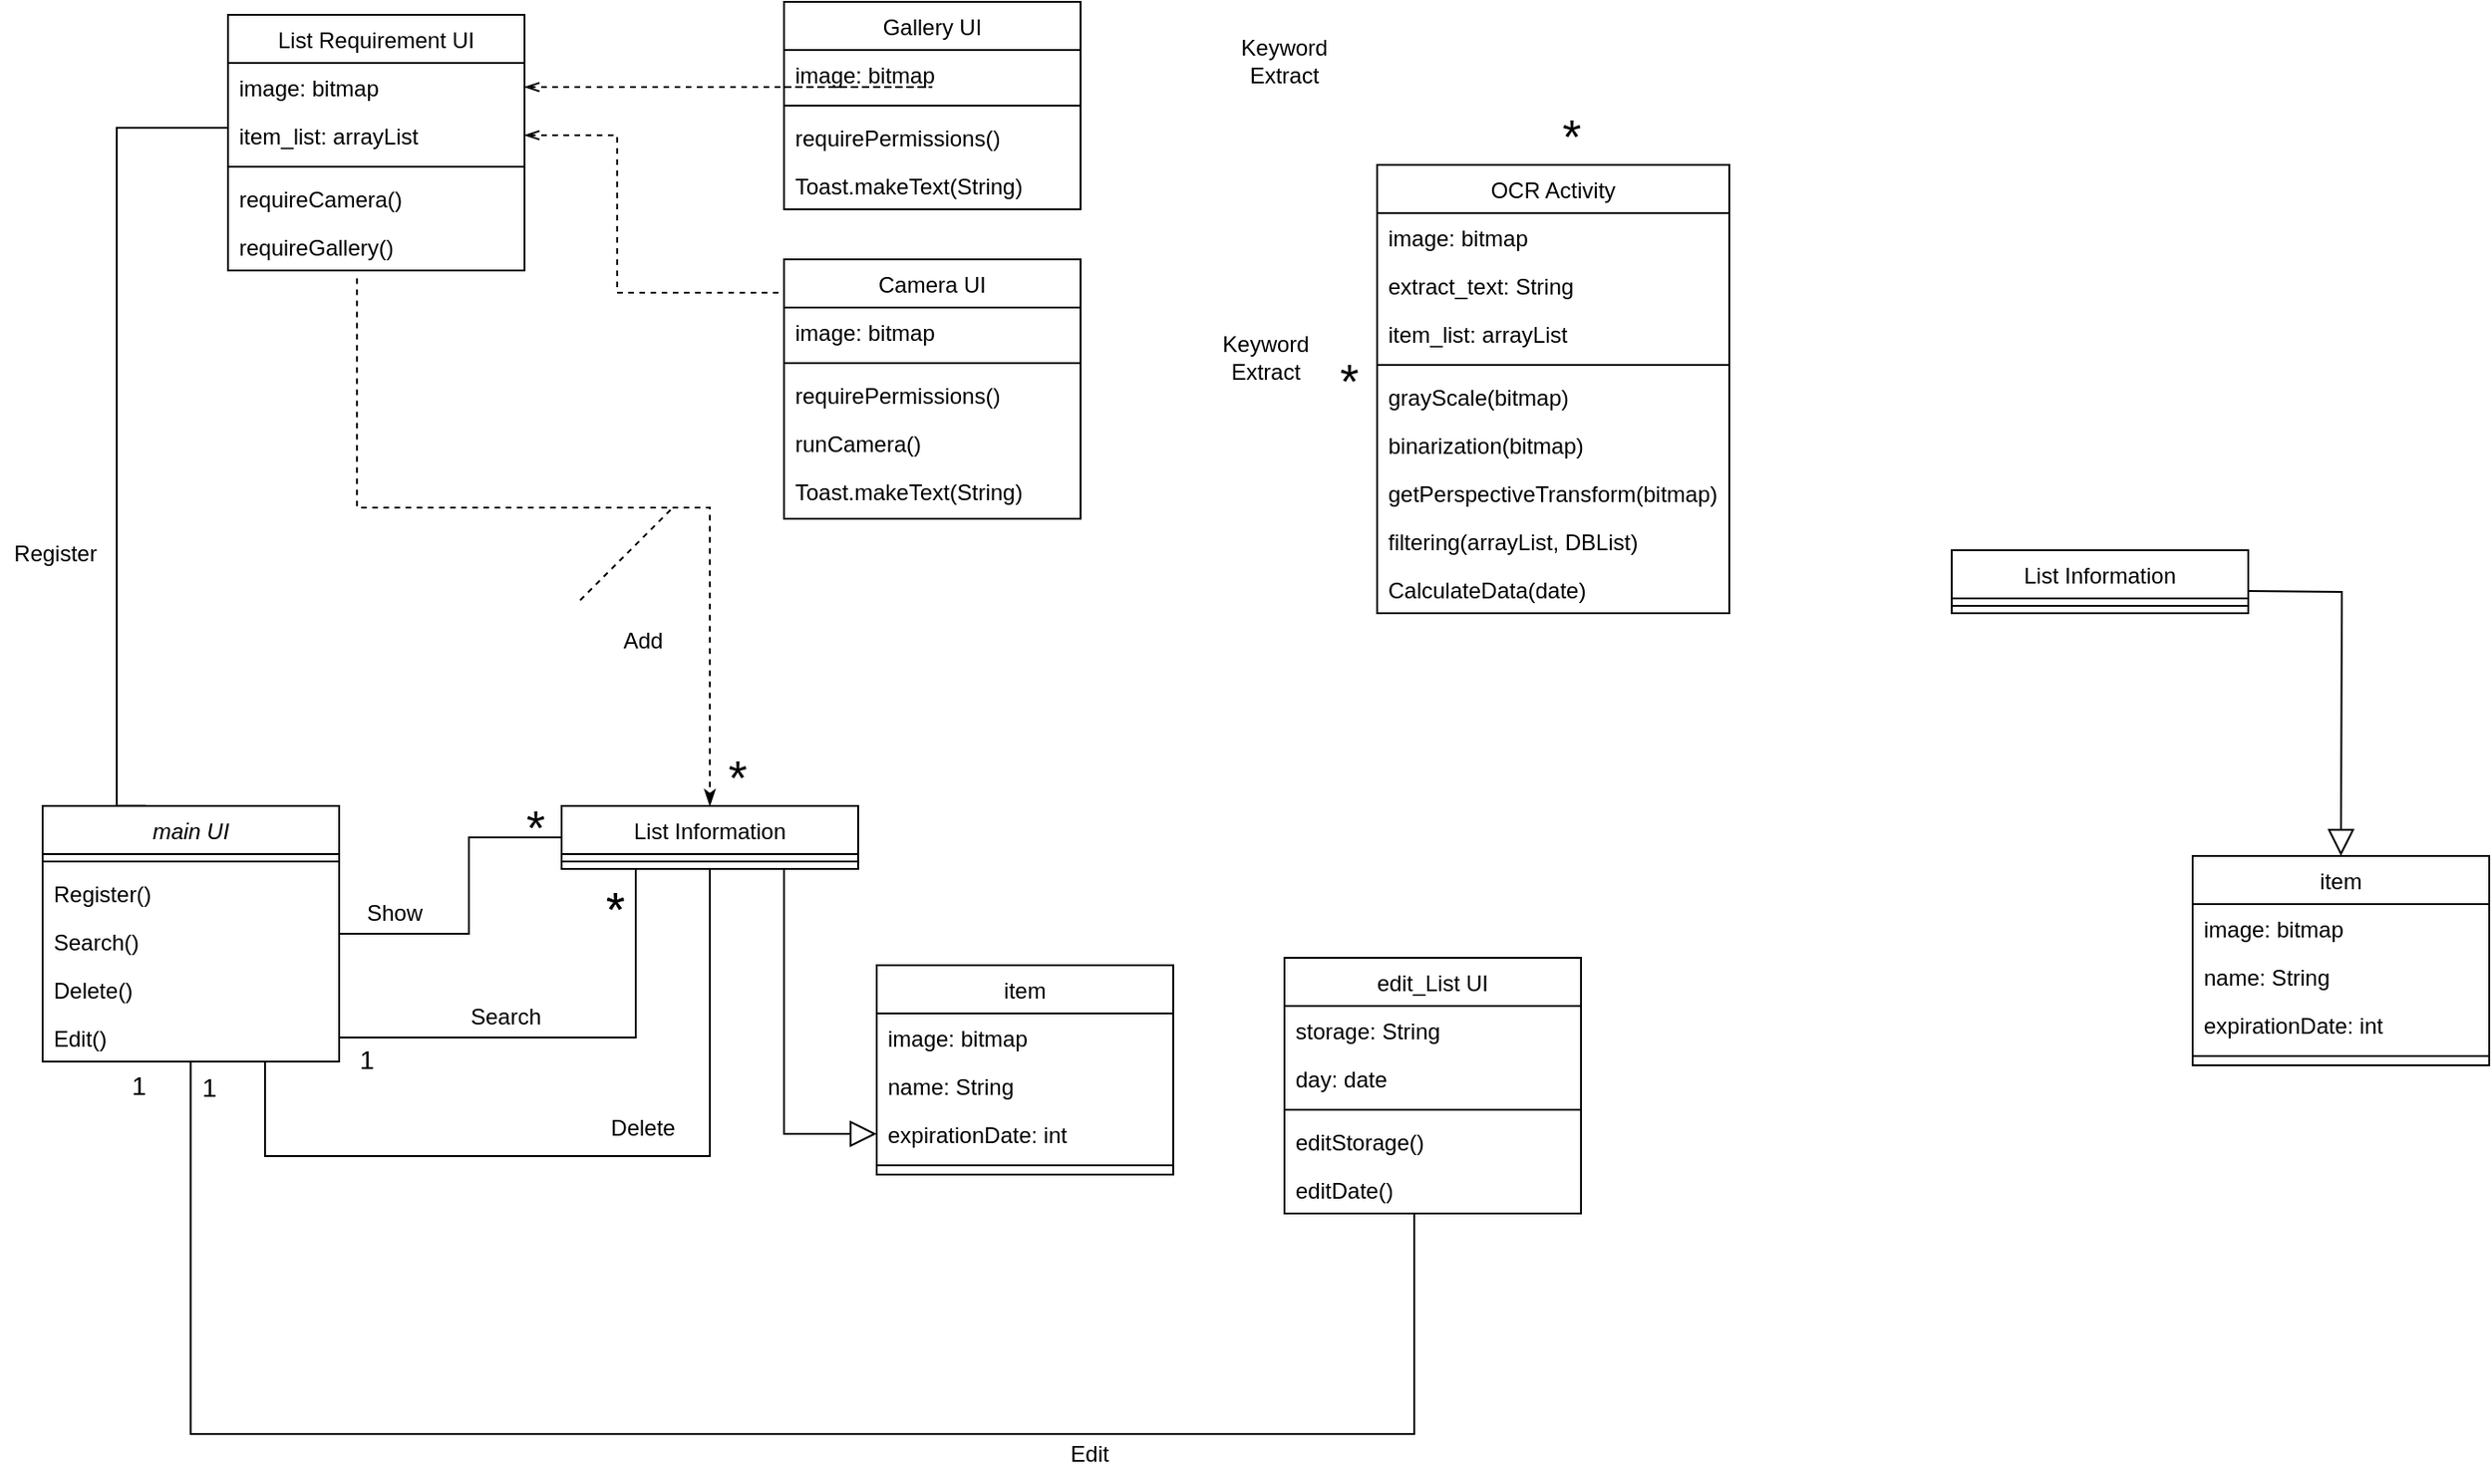 <mxfile version="15.7.3" type="device"><diagram id="C5RBs43oDa-KdzZeNtuy" name="Page-1"><mxGraphModel dx="1483" dy="1996" grid="1" gridSize="10" guides="1" tooltips="1" connect="1" arrows="1" fold="1" page="1" pageScale="1" pageWidth="827" pageHeight="1169" math="0" shadow="0"><root><mxCell id="WIyWlLk6GJQsqaUBKTNV-0"/><mxCell id="WIyWlLk6GJQsqaUBKTNV-1" parent="WIyWlLk6GJQsqaUBKTNV-0"/><mxCell id="zkfFHV4jXpPFQw0GAbJ--17" value="Camera UI" style="swimlane;fontStyle=0;align=center;verticalAlign=top;childLayout=stackLayout;horizontal=1;startSize=26;horizontalStack=0;resizeParent=1;resizeLast=0;collapsible=1;marginBottom=0;rounded=0;shadow=0;strokeWidth=1;" parent="WIyWlLk6GJQsqaUBKTNV-1" vertex="1"><mxGeometry x="440" y="116" width="160" height="140" as="geometry"><mxRectangle x="550" y="140" width="160" height="26" as="alternateBounds"/></mxGeometry></mxCell><mxCell id="zkfFHV4jXpPFQw0GAbJ--18" value="image: bitmap" style="text;align=left;verticalAlign=top;spacingLeft=4;spacingRight=4;overflow=hidden;rotatable=0;points=[[0,0.5],[1,0.5]];portConstraint=eastwest;" parent="zkfFHV4jXpPFQw0GAbJ--17" vertex="1"><mxGeometry y="26" width="160" height="26" as="geometry"/></mxCell><mxCell id="zkfFHV4jXpPFQw0GAbJ--23" value="" style="line;html=1;strokeWidth=1;align=left;verticalAlign=middle;spacingTop=-1;spacingLeft=3;spacingRight=3;rotatable=0;labelPosition=right;points=[];portConstraint=eastwest;" parent="zkfFHV4jXpPFQw0GAbJ--17" vertex="1"><mxGeometry y="52" width="160" height="8" as="geometry"/></mxCell><mxCell id="zkfFHV4jXpPFQw0GAbJ--24" value="requirePermissions()" style="text;align=left;verticalAlign=top;spacingLeft=4;spacingRight=4;overflow=hidden;rotatable=0;points=[[0,0.5],[1,0.5]];portConstraint=eastwest;" parent="zkfFHV4jXpPFQw0GAbJ--17" vertex="1"><mxGeometry y="60" width="160" height="26" as="geometry"/></mxCell><mxCell id="zkfFHV4jXpPFQw0GAbJ--25" value="runCamera()" style="text;align=left;verticalAlign=top;spacingLeft=4;spacingRight=4;overflow=hidden;rotatable=0;points=[[0,0.5],[1,0.5]];portConstraint=eastwest;" parent="zkfFHV4jXpPFQw0GAbJ--17" vertex="1"><mxGeometry y="86" width="160" height="26" as="geometry"/></mxCell><mxCell id="zIUhNNoP_GgQv3M3qpLW-13" value="Toast.makeText(String)" style="text;align=left;verticalAlign=top;spacingLeft=4;spacingRight=4;overflow=hidden;rotatable=0;points=[[0,0.5],[1,0.5]];portConstraint=eastwest;" parent="zkfFHV4jXpPFQw0GAbJ--17" vertex="1"><mxGeometry y="112" width="160" height="26" as="geometry"/></mxCell><mxCell id="zIUhNNoP_GgQv3M3qpLW-0" value="OCR Activity" style="swimlane;fontStyle=0;align=center;verticalAlign=top;childLayout=stackLayout;horizontal=1;startSize=26;horizontalStack=0;resizeParent=1;resizeLast=0;collapsible=1;marginBottom=0;rounded=0;shadow=0;strokeWidth=1;" parent="WIyWlLk6GJQsqaUBKTNV-1" vertex="1"><mxGeometry x="760" y="65" width="190" height="242" as="geometry"><mxRectangle x="340" y="380" width="170" height="26" as="alternateBounds"/></mxGeometry></mxCell><mxCell id="zIUhNNoP_GgQv3M3qpLW-1" value="image: bitmap" style="text;align=left;verticalAlign=top;spacingLeft=4;spacingRight=4;overflow=hidden;rotatable=0;points=[[0,0.5],[1,0.5]];portConstraint=eastwest;" parent="zIUhNNoP_GgQv3M3qpLW-0" vertex="1"><mxGeometry y="26" width="190" height="26" as="geometry"/></mxCell><mxCell id="zIUhNNoP_GgQv3M3qpLW-16" value="extract_text: String" style="text;align=left;verticalAlign=top;spacingLeft=4;spacingRight=4;overflow=hidden;rotatable=0;points=[[0,0.5],[1,0.5]];portConstraint=eastwest;" parent="zIUhNNoP_GgQv3M3qpLW-0" vertex="1"><mxGeometry y="52" width="190" height="26" as="geometry"/></mxCell><mxCell id="zIUhNNoP_GgQv3M3qpLW-17" value="item_list: arrayList" style="text;align=left;verticalAlign=top;spacingLeft=4;spacingRight=4;overflow=hidden;rotatable=0;points=[[0,0.5],[1,0.5]];portConstraint=eastwest;" parent="zIUhNNoP_GgQv3M3qpLW-0" vertex="1"><mxGeometry y="78" width="190" height="26" as="geometry"/></mxCell><mxCell id="zIUhNNoP_GgQv3M3qpLW-2" value="" style="line;html=1;strokeWidth=1;align=left;verticalAlign=middle;spacingTop=-1;spacingLeft=3;spacingRight=3;rotatable=0;labelPosition=right;points=[];portConstraint=eastwest;" parent="zIUhNNoP_GgQv3M3qpLW-0" vertex="1"><mxGeometry y="104" width="190" height="8" as="geometry"/></mxCell><mxCell id="zIUhNNoP_GgQv3M3qpLW-18" value="grayScale(bitmap)" style="text;align=left;verticalAlign=top;spacingLeft=4;spacingRight=4;overflow=hidden;rotatable=0;points=[[0,0.5],[1,0.5]];portConstraint=eastwest;" parent="zIUhNNoP_GgQv3M3qpLW-0" vertex="1"><mxGeometry y="112" width="190" height="26" as="geometry"/></mxCell><mxCell id="zIUhNNoP_GgQv3M3qpLW-19" value="binarization(bitmap)" style="text;align=left;verticalAlign=top;spacingLeft=4;spacingRight=4;overflow=hidden;rotatable=0;points=[[0,0.5],[1,0.5]];portConstraint=eastwest;" parent="zIUhNNoP_GgQv3M3qpLW-0" vertex="1"><mxGeometry y="138" width="190" height="26" as="geometry"/></mxCell><mxCell id="zIUhNNoP_GgQv3M3qpLW-20" value="getPerspectiveTransform(bitmap)" style="text;align=left;verticalAlign=top;spacingLeft=4;spacingRight=4;overflow=hidden;rotatable=0;points=[[0,0.5],[1,0.5]];portConstraint=eastwest;" parent="zIUhNNoP_GgQv3M3qpLW-0" vertex="1"><mxGeometry y="164" width="190" height="26" as="geometry"/></mxCell><mxCell id="zIUhNNoP_GgQv3M3qpLW-21" value="filtering(arrayList, DBList)" style="text;align=left;verticalAlign=top;spacingLeft=4;spacingRight=4;overflow=hidden;rotatable=0;points=[[0,0.5],[1,0.5]];portConstraint=eastwest;" parent="zIUhNNoP_GgQv3M3qpLW-0" vertex="1"><mxGeometry y="190" width="190" height="26" as="geometry"/></mxCell><mxCell id="zIUhNNoP_GgQv3M3qpLW-22" value="CalculateData(date)" style="text;align=left;verticalAlign=top;spacingLeft=4;spacingRight=4;overflow=hidden;rotatable=0;points=[[0,0.5],[1,0.5]];portConstraint=eastwest;" parent="zIUhNNoP_GgQv3M3qpLW-0" vertex="1"><mxGeometry y="216" width="190" height="26" as="geometry"/></mxCell><mxCell id="zIUhNNoP_GgQv3M3qpLW-3" value="List Information" style="swimlane;fontStyle=0;align=center;verticalAlign=top;childLayout=stackLayout;horizontal=1;startSize=26;horizontalStack=0;resizeParent=1;resizeLast=0;collapsible=1;marginBottom=0;rounded=0;shadow=0;strokeWidth=1;" parent="WIyWlLk6GJQsqaUBKTNV-1" vertex="1"><mxGeometry x="320" y="411" width="160" height="34" as="geometry"><mxRectangle x="340" y="380" width="170" height="26" as="alternateBounds"/></mxGeometry></mxCell><mxCell id="zIUhNNoP_GgQv3M3qpLW-5" value="" style="line;html=1;strokeWidth=1;align=left;verticalAlign=middle;spacingTop=-1;spacingLeft=3;spacingRight=3;rotatable=0;labelPosition=right;points=[];portConstraint=eastwest;" parent="zIUhNNoP_GgQv3M3qpLW-3" vertex="1"><mxGeometry y="26" width="160" height="8" as="geometry"/></mxCell><mxCell id="zIUhNNoP_GgQv3M3qpLW-32" value="main UI" style="swimlane;fontStyle=2;align=center;verticalAlign=top;childLayout=stackLayout;horizontal=1;startSize=26;horizontalStack=0;resizeParent=1;resizeLast=0;collapsible=1;marginBottom=0;rounded=0;shadow=0;strokeWidth=1;" parent="WIyWlLk6GJQsqaUBKTNV-1" vertex="1"><mxGeometry x="40" y="411" width="160" height="138" as="geometry"><mxRectangle x="230" y="140" width="160" height="26" as="alternateBounds"/></mxGeometry></mxCell><mxCell id="zIUhNNoP_GgQv3M3qpLW-36" value="" style="line;html=1;strokeWidth=1;align=left;verticalAlign=middle;spacingTop=-1;spacingLeft=3;spacingRight=3;rotatable=0;labelPosition=right;points=[];portConstraint=eastwest;" parent="zIUhNNoP_GgQv3M3qpLW-32" vertex="1"><mxGeometry y="26" width="160" height="8" as="geometry"/></mxCell><mxCell id="l4wXZUn5y8AhOOYXd32N-0" value="Register()" style="text;align=left;verticalAlign=top;spacingLeft=4;spacingRight=4;overflow=hidden;rotatable=0;points=[[0,0.5],[1,0.5]];portConstraint=eastwest;" parent="zIUhNNoP_GgQv3M3qpLW-32" vertex="1"><mxGeometry y="34" width="160" height="26" as="geometry"/></mxCell><mxCell id="l4wXZUn5y8AhOOYXd32N-1" value="Search()" style="text;align=left;verticalAlign=top;spacingLeft=4;spacingRight=4;overflow=hidden;rotatable=0;points=[[0,0.5],[1,0.5]];portConstraint=eastwest;" parent="zIUhNNoP_GgQv3M3qpLW-32" vertex="1"><mxGeometry y="60" width="160" height="26" as="geometry"/></mxCell><mxCell id="l4wXZUn5y8AhOOYXd32N-2" value="Delete()" style="text;align=left;verticalAlign=top;spacingLeft=4;spacingRight=4;overflow=hidden;rotatable=0;points=[[0,0.5],[1,0.5]];portConstraint=eastwest;" parent="zIUhNNoP_GgQv3M3qpLW-32" vertex="1"><mxGeometry y="86" width="160" height="26" as="geometry"/></mxCell><mxCell id="l4wXZUn5y8AhOOYXd32N-3" value="Edit()" style="text;align=left;verticalAlign=top;spacingLeft=4;spacingRight=4;overflow=hidden;rotatable=0;points=[[0,0.5],[1,0.5]];portConstraint=eastwest;" parent="zIUhNNoP_GgQv3M3qpLW-32" vertex="1"><mxGeometry y="112" width="160" height="26" as="geometry"/></mxCell><mxCell id="zIUhNNoP_GgQv3M3qpLW-49" value="" style="endArrow=none;html=1;rounded=0;entryX=0;entryY=0.5;entryDx=0;entryDy=0;" parent="WIyWlLk6GJQsqaUBKTNV-1" edge="1"><mxGeometry width="50" height="50" relative="1" as="geometry"><mxPoint x="200" y="480" as="sourcePoint"/><mxPoint x="320" y="428" as="targetPoint"/><Array as="points"><mxPoint x="270" y="480"/><mxPoint x="270" y="428"/></Array></mxGeometry></mxCell><mxCell id="zIUhNNoP_GgQv3M3qpLW-65" value="" style="endArrow=none;html=1;rounded=0;exitX=0.5;exitY=1;exitDx=0;exitDy=0;entryX=0.5;entryY=1;entryDx=0;entryDy=0;edgeStyle=orthogonalEdgeStyle;" parent="WIyWlLk6GJQsqaUBKTNV-1" source="zIUhNNoP_GgQv3M3qpLW-32" target="zIUhNNoP_GgQv3M3qpLW-3" edge="1"><mxGeometry width="50" height="50" relative="1" as="geometry"><mxPoint x="150" y="560" as="sourcePoint"/><mxPoint x="200" y="733" as="targetPoint"/><Array as="points"><mxPoint x="160" y="600"/><mxPoint x="400" y="600"/></Array></mxGeometry></mxCell><mxCell id="zIUhNNoP_GgQv3M3qpLW-69" value="" style="endArrow=none;html=1;rounded=0;exitX=0.499;exitY=1.012;exitDx=0;exitDy=0;edgeStyle=elbowEdgeStyle;elbow=vertical;exitPerimeter=0;" parent="WIyWlLk6GJQsqaUBKTNV-1" source="l4wXZUn5y8AhOOYXd32N-3" edge="1"><mxGeometry width="50" height="50" relative="1" as="geometry"><mxPoint x="130" y="455" as="sourcePoint"/><mxPoint x="780" y="631" as="targetPoint"/><Array as="points"><mxPoint x="450" y="750"/></Array></mxGeometry></mxCell><mxCell id="zIUhNNoP_GgQv3M3qpLW-82" value="" style="endArrow=classicThin;dashed=1;endFill=1;html=1;rounded=0;edgeStyle=orthogonalEdgeStyle;entryX=0.5;entryY=0;entryDx=0;entryDy=0;exitX=0.435;exitY=1.163;exitDx=0;exitDy=0;exitPerimeter=0;" parent="WIyWlLk6GJQsqaUBKTNV-1" source="Ze1e3gHMM2Oc12q5A2oi-21" target="zIUhNNoP_GgQv3M3qpLW-3" edge="1"><mxGeometry width="160" relative="1" as="geometry"><mxPoint x="555" y="310" as="sourcePoint"/><mxPoint x="480" y="402" as="targetPoint"/><Array as="points"><mxPoint x="210" y="250"/><mxPoint x="400" y="250"/></Array></mxGeometry></mxCell><mxCell id="zIUhNNoP_GgQv3M3qpLW-84" value="item" style="swimlane;fontStyle=0;align=center;verticalAlign=top;childLayout=stackLayout;horizontal=1;startSize=26;horizontalStack=0;resizeParent=1;resizeLast=0;collapsible=1;marginBottom=0;rounded=0;shadow=0;strokeWidth=1;" parent="WIyWlLk6GJQsqaUBKTNV-1" vertex="1"><mxGeometry x="490" y="497" width="160" height="113" as="geometry"><mxRectangle x="130" y="380" width="160" height="26" as="alternateBounds"/></mxGeometry></mxCell><mxCell id="zIUhNNoP_GgQv3M3qpLW-85" value="image: bitmap" style="text;align=left;verticalAlign=top;spacingLeft=4;spacingRight=4;overflow=hidden;rotatable=0;points=[[0,0.5],[1,0.5]];portConstraint=eastwest;" parent="zIUhNNoP_GgQv3M3qpLW-84" vertex="1"><mxGeometry y="26" width="160" height="26" as="geometry"/></mxCell><mxCell id="zIUhNNoP_GgQv3M3qpLW-86" value="name: String" style="text;align=left;verticalAlign=top;spacingLeft=4;spacingRight=4;overflow=hidden;rotatable=0;points=[[0,0.5],[1,0.5]];portConstraint=eastwest;rounded=0;shadow=0;html=0;" parent="zIUhNNoP_GgQv3M3qpLW-84" vertex="1"><mxGeometry y="52" width="160" height="26" as="geometry"/></mxCell><mxCell id="zIUhNNoP_GgQv3M3qpLW-87" value="expirationDate: int" style="text;align=left;verticalAlign=top;spacingLeft=4;spacingRight=4;overflow=hidden;rotatable=0;points=[[0,0.5],[1,0.5]];portConstraint=eastwest;rounded=0;shadow=0;html=0;" parent="zIUhNNoP_GgQv3M3qpLW-84" vertex="1"><mxGeometry y="78" width="160" height="26" as="geometry"/></mxCell><mxCell id="zIUhNNoP_GgQv3M3qpLW-89" value="" style="line;html=1;strokeWidth=1;align=left;verticalAlign=middle;spacingTop=-1;spacingLeft=3;spacingRight=3;rotatable=0;labelPosition=right;points=[];portConstraint=eastwest;" parent="zIUhNNoP_GgQv3M3qpLW-84" vertex="1"><mxGeometry y="104" width="160" height="8" as="geometry"/></mxCell><mxCell id="zIUhNNoP_GgQv3M3qpLW-113" value="" style="endArrow=block;endFill=0;endSize=12;html=1;rounded=0;exitX=0.75;exitY=1;exitDx=0;exitDy=0;edgeStyle=orthogonalEdgeStyle;entryX=0;entryY=0.5;entryDx=0;entryDy=0;" parent="WIyWlLk6GJQsqaUBKTNV-1" source="zIUhNNoP_GgQv3M3qpLW-3" target="zIUhNNoP_GgQv3M3qpLW-87" edge="1"><mxGeometry width="160" relative="1" as="geometry"><mxPoint x="350" y="540" as="sourcePoint"/><mxPoint x="460" y="570" as="targetPoint"/></mxGeometry></mxCell><mxCell id="zIUhNNoP_GgQv3M3qpLW-116" value="Register" style="text;html=1;strokeColor=none;fillColor=none;align=center;verticalAlign=middle;whiteSpace=wrap;rounded=0;" parent="WIyWlLk6GJQsqaUBKTNV-1" vertex="1"><mxGeometry x="17" y="260" width="60" height="30" as="geometry"/></mxCell><mxCell id="zIUhNNoP_GgQv3M3qpLW-117" value="Keyword&lt;br&gt;Extract" style="text;html=1;strokeColor=none;fillColor=none;align=center;verticalAlign=middle;whiteSpace=wrap;rounded=0;" parent="WIyWlLk6GJQsqaUBKTNV-1" vertex="1"><mxGeometry x="670" y="154" width="60" height="30" as="geometry"/></mxCell><mxCell id="zIUhNNoP_GgQv3M3qpLW-119" value="Add" style="text;html=1;strokeColor=none;fillColor=none;align=center;verticalAlign=middle;whiteSpace=wrap;rounded=0;" parent="WIyWlLk6GJQsqaUBKTNV-1" vertex="1"><mxGeometry x="334" y="307" width="60" height="30" as="geometry"/></mxCell><mxCell id="zIUhNNoP_GgQv3M3qpLW-120" value="Show" style="text;html=1;strokeColor=none;fillColor=none;align=center;verticalAlign=middle;whiteSpace=wrap;rounded=0;" parent="WIyWlLk6GJQsqaUBKTNV-1" vertex="1"><mxGeometry x="200" y="454" width="60" height="30" as="geometry"/></mxCell><mxCell id="zIUhNNoP_GgQv3M3qpLW-121" value="Search" style="text;html=1;strokeColor=none;fillColor=none;align=center;verticalAlign=middle;whiteSpace=wrap;rounded=0;" parent="WIyWlLk6GJQsqaUBKTNV-1" vertex="1"><mxGeometry x="260" y="510" width="60" height="30" as="geometry"/></mxCell><mxCell id="zIUhNNoP_GgQv3M3qpLW-126" value="Delete" style="text;html=1;strokeColor=none;fillColor=none;align=center;verticalAlign=middle;whiteSpace=wrap;rounded=0;" parent="WIyWlLk6GJQsqaUBKTNV-1" vertex="1"><mxGeometry x="334" y="570" width="60" height="30" as="geometry"/></mxCell><mxCell id="zIUhNNoP_GgQv3M3qpLW-128" value="Edit" style="text;html=1;strokeColor=none;fillColor=none;align=center;verticalAlign=middle;whiteSpace=wrap;rounded=0;" parent="WIyWlLk6GJQsqaUBKTNV-1" vertex="1"><mxGeometry x="560" y="746" width="90" height="30" as="geometry"/></mxCell><mxCell id="zIUhNNoP_GgQv3M3qpLW-129" value="*" style="text;html=1;strokeColor=none;fillColor=none;align=center;verticalAlign=middle;whiteSpace=wrap;rounded=0;fontSize=26;" parent="WIyWlLk6GJQsqaUBKTNV-1" vertex="1"><mxGeometry x="334" y="452" width="30" height="30" as="geometry"/></mxCell><mxCell id="zIUhNNoP_GgQv3M3qpLW-134" value="*" style="text;html=1;strokeColor=none;fillColor=none;align=center;verticalAlign=middle;whiteSpace=wrap;rounded=0;fontSize=26;" parent="WIyWlLk6GJQsqaUBKTNV-1" vertex="1"><mxGeometry x="334" y="452" width="30" height="30" as="geometry"/></mxCell><mxCell id="zIUhNNoP_GgQv3M3qpLW-136" value="*" style="text;html=1;strokeColor=none;fillColor=none;align=center;verticalAlign=middle;whiteSpace=wrap;rounded=0;fontSize=26;" parent="WIyWlLk6GJQsqaUBKTNV-1" vertex="1"><mxGeometry x="400" y="381" width="30" height="30" as="geometry"/></mxCell><mxCell id="zIUhNNoP_GgQv3M3qpLW-137" value="*" style="text;html=1;strokeColor=none;fillColor=none;align=center;verticalAlign=middle;whiteSpace=wrap;rounded=0;fontSize=26;" parent="WIyWlLk6GJQsqaUBKTNV-1" vertex="1"><mxGeometry x="730" y="167" width="30" height="30" as="geometry"/></mxCell><mxCell id="zIUhNNoP_GgQv3M3qpLW-139" value="*" style="text;html=1;strokeColor=none;fillColor=none;align=center;verticalAlign=middle;whiteSpace=wrap;rounded=0;fontSize=26;" parent="WIyWlLk6GJQsqaUBKTNV-1" vertex="1"><mxGeometry x="291" y="408" width="30" height="30" as="geometry"/></mxCell><mxCell id="zIUhNNoP_GgQv3M3qpLW-141" value="1" style="text;html=1;strokeColor=none;fillColor=none;align=center;verticalAlign=middle;whiteSpace=wrap;rounded=0;fontSize=14;" parent="WIyWlLk6GJQsqaUBKTNV-1" vertex="1"><mxGeometry x="115" y="548" width="30" height="30" as="geometry"/></mxCell><mxCell id="zIUhNNoP_GgQv3M3qpLW-145" value="1" style="text;html=1;strokeColor=none;fillColor=none;align=center;verticalAlign=middle;whiteSpace=wrap;rounded=0;fontSize=14;" parent="WIyWlLk6GJQsqaUBKTNV-1" vertex="1"><mxGeometry x="200" y="533" width="30" height="30" as="geometry"/></mxCell><mxCell id="l4wXZUn5y8AhOOYXd32N-4" value="" style="endArrow=none;html=1;rounded=0;entryX=0.25;entryY=1;entryDx=0;entryDy=0;edgeStyle=orthogonalEdgeStyle;exitX=1;exitY=0.5;exitDx=0;exitDy=0;" parent="WIyWlLk6GJQsqaUBKTNV-1" source="l4wXZUn5y8AhOOYXd32N-3" target="zIUhNNoP_GgQv3M3qpLW-3" edge="1"><mxGeometry width="50" height="50" relative="1" as="geometry"><mxPoint x="150" y="580" as="sourcePoint"/><mxPoint x="210" y="743" as="targetPoint"/></mxGeometry></mxCell><mxCell id="l4wXZUn5y8AhOOYXd32N-6" value="1" style="text;html=1;strokeColor=none;fillColor=none;align=center;verticalAlign=middle;whiteSpace=wrap;rounded=0;fontSize=14;" parent="WIyWlLk6GJQsqaUBKTNV-1" vertex="1"><mxGeometry x="77" y="547" width="30" height="30" as="geometry"/></mxCell><mxCell id="Ze1e3gHMM2Oc12q5A2oi-0" value="List Requirement UI" style="swimlane;fontStyle=0;align=center;verticalAlign=top;childLayout=stackLayout;horizontal=1;startSize=26;horizontalStack=0;resizeParent=1;resizeLast=0;collapsible=1;marginBottom=0;rounded=0;shadow=0;strokeWidth=1;" parent="WIyWlLk6GJQsqaUBKTNV-1" vertex="1"><mxGeometry x="140" y="-16" width="160" height="138" as="geometry"><mxRectangle x="340" y="380" width="170" height="26" as="alternateBounds"/></mxGeometry></mxCell><mxCell id="Ze1e3gHMM2Oc12q5A2oi-3" value="image: bitmap&#10;" style="text;align=left;verticalAlign=top;spacingLeft=4;spacingRight=4;overflow=hidden;rotatable=0;points=[[0,0.5],[1,0.5]];portConstraint=eastwest;" parent="Ze1e3gHMM2Oc12q5A2oi-0" vertex="1"><mxGeometry y="26" width="160" height="26" as="geometry"/></mxCell><mxCell id="Ze1e3gHMM2Oc12q5A2oi-4" value="item_list: arrayList" style="text;align=left;verticalAlign=top;spacingLeft=4;spacingRight=4;overflow=hidden;rotatable=0;points=[[0,0.5],[1,0.5]];portConstraint=eastwest;" parent="Ze1e3gHMM2Oc12q5A2oi-0" vertex="1"><mxGeometry y="52" width="160" height="26" as="geometry"/></mxCell><mxCell id="Ze1e3gHMM2Oc12q5A2oi-1" value="" style="line;html=1;strokeWidth=1;align=left;verticalAlign=middle;spacingTop=-1;spacingLeft=3;spacingRight=3;rotatable=0;labelPosition=right;points=[];portConstraint=eastwest;" parent="Ze1e3gHMM2Oc12q5A2oi-0" vertex="1"><mxGeometry y="78" width="160" height="8" as="geometry"/></mxCell><mxCell id="Ze1e3gHMM2Oc12q5A2oi-2" value="requireCamera()" style="text;align=left;verticalAlign=top;spacingLeft=4;spacingRight=4;overflow=hidden;rotatable=0;points=[[0,0.5],[1,0.5]];portConstraint=eastwest;" parent="Ze1e3gHMM2Oc12q5A2oi-0" vertex="1"><mxGeometry y="86" width="160" height="26" as="geometry"/></mxCell><mxCell id="Ze1e3gHMM2Oc12q5A2oi-21" value="requireGallery()" style="text;align=left;verticalAlign=top;spacingLeft=4;spacingRight=4;overflow=hidden;rotatable=0;points=[[0,0.5],[1,0.5]];portConstraint=eastwest;" parent="Ze1e3gHMM2Oc12q5A2oi-0" vertex="1"><mxGeometry y="112" width="160" height="26" as="geometry"/></mxCell><mxCell id="Ze1e3gHMM2Oc12q5A2oi-5" value="item" style="swimlane;fontStyle=0;align=center;verticalAlign=top;childLayout=stackLayout;horizontal=1;startSize=26;horizontalStack=0;resizeParent=1;resizeLast=0;collapsible=1;marginBottom=0;rounded=0;shadow=0;strokeWidth=1;" parent="WIyWlLk6GJQsqaUBKTNV-1" vertex="1"><mxGeometry x="1200" y="438" width="160" height="113" as="geometry"><mxRectangle x="130" y="380" width="160" height="26" as="alternateBounds"/></mxGeometry></mxCell><mxCell id="Ze1e3gHMM2Oc12q5A2oi-6" value="image: bitmap" style="text;align=left;verticalAlign=top;spacingLeft=4;spacingRight=4;overflow=hidden;rotatable=0;points=[[0,0.5],[1,0.5]];portConstraint=eastwest;" parent="Ze1e3gHMM2Oc12q5A2oi-5" vertex="1"><mxGeometry y="26" width="160" height="26" as="geometry"/></mxCell><mxCell id="Ze1e3gHMM2Oc12q5A2oi-7" value="name: String" style="text;align=left;verticalAlign=top;spacingLeft=4;spacingRight=4;overflow=hidden;rotatable=0;points=[[0,0.5],[1,0.5]];portConstraint=eastwest;rounded=0;shadow=0;html=0;" parent="Ze1e3gHMM2Oc12q5A2oi-5" vertex="1"><mxGeometry y="52" width="160" height="26" as="geometry"/></mxCell><mxCell id="Ze1e3gHMM2Oc12q5A2oi-8" value="expirationDate: int" style="text;align=left;verticalAlign=top;spacingLeft=4;spacingRight=4;overflow=hidden;rotatable=0;points=[[0,0.5],[1,0.5]];portConstraint=eastwest;rounded=0;shadow=0;html=0;" parent="Ze1e3gHMM2Oc12q5A2oi-5" vertex="1"><mxGeometry y="78" width="160" height="26" as="geometry"/></mxCell><mxCell id="Ze1e3gHMM2Oc12q5A2oi-9" value="" style="line;html=1;strokeWidth=1;align=left;verticalAlign=middle;spacingTop=-1;spacingLeft=3;spacingRight=3;rotatable=0;labelPosition=right;points=[];portConstraint=eastwest;" parent="Ze1e3gHMM2Oc12q5A2oi-5" vertex="1"><mxGeometry y="104" width="160" height="8" as="geometry"/></mxCell><mxCell id="Ze1e3gHMM2Oc12q5A2oi-10" value="" style="endArrow=block;endFill=0;endSize=12;html=1;rounded=0;exitX=0.75;exitY=1;exitDx=0;exitDy=0;edgeStyle=orthogonalEdgeStyle;entryX=0;entryY=0.5;entryDx=0;entryDy=0;" parent="WIyWlLk6GJQsqaUBKTNV-1" edge="1"><mxGeometry width="160" relative="1" as="geometry"><mxPoint x="1230.0" y="295" as="sourcePoint"/><mxPoint x="1280" y="438" as="targetPoint"/></mxGeometry></mxCell><mxCell id="Ze1e3gHMM2Oc12q5A2oi-11" value="List Information" style="swimlane;fontStyle=0;align=center;verticalAlign=top;childLayout=stackLayout;horizontal=1;startSize=26;horizontalStack=0;resizeParent=1;resizeLast=0;collapsible=1;marginBottom=0;rounded=0;shadow=0;strokeWidth=1;" parent="WIyWlLk6GJQsqaUBKTNV-1" vertex="1"><mxGeometry x="1070" y="273" width="160" height="34" as="geometry"><mxRectangle x="340" y="380" width="170" height="26" as="alternateBounds"/></mxGeometry></mxCell><mxCell id="Ze1e3gHMM2Oc12q5A2oi-12" value="" style="line;html=1;strokeWidth=1;align=left;verticalAlign=middle;spacingTop=-1;spacingLeft=3;spacingRight=3;rotatable=0;labelPosition=right;points=[];portConstraint=eastwest;" parent="Ze1e3gHMM2Oc12q5A2oi-11" vertex="1"><mxGeometry y="26" width="160" height="8" as="geometry"/></mxCell><mxCell id="Ze1e3gHMM2Oc12q5A2oi-15" value="Gallery UI" style="swimlane;fontStyle=0;align=center;verticalAlign=top;childLayout=stackLayout;horizontal=1;startSize=26;horizontalStack=0;resizeParent=1;resizeLast=0;collapsible=1;marginBottom=0;rounded=0;shadow=0;strokeWidth=1;" parent="WIyWlLk6GJQsqaUBKTNV-1" vertex="1"><mxGeometry x="440" y="-23" width="160" height="112" as="geometry"><mxRectangle x="550" y="140" width="160" height="26" as="alternateBounds"/></mxGeometry></mxCell><mxCell id="Ze1e3gHMM2Oc12q5A2oi-16" value="image: bitmap" style="text;align=left;verticalAlign=top;spacingLeft=4;spacingRight=4;overflow=hidden;rotatable=0;points=[[0,0.5],[1,0.5]];portConstraint=eastwest;" parent="Ze1e3gHMM2Oc12q5A2oi-15" vertex="1"><mxGeometry y="26" width="160" height="26" as="geometry"/></mxCell><mxCell id="Ze1e3gHMM2Oc12q5A2oi-17" value="" style="line;html=1;strokeWidth=1;align=left;verticalAlign=middle;spacingTop=-1;spacingLeft=3;spacingRight=3;rotatable=0;labelPosition=right;points=[];portConstraint=eastwest;" parent="Ze1e3gHMM2Oc12q5A2oi-15" vertex="1"><mxGeometry y="52" width="160" height="8" as="geometry"/></mxCell><mxCell id="Ze1e3gHMM2Oc12q5A2oi-18" value="requirePermissions()" style="text;align=left;verticalAlign=top;spacingLeft=4;spacingRight=4;overflow=hidden;rotatable=0;points=[[0,0.5],[1,0.5]];portConstraint=eastwest;" parent="Ze1e3gHMM2Oc12q5A2oi-15" vertex="1"><mxGeometry y="60" width="160" height="26" as="geometry"/></mxCell><mxCell id="Ze1e3gHMM2Oc12q5A2oi-20" value="Toast.makeText(String)" style="text;align=left;verticalAlign=top;spacingLeft=4;spacingRight=4;overflow=hidden;rotatable=0;points=[[0,0.5],[1,0.5]];portConstraint=eastwest;" parent="Ze1e3gHMM2Oc12q5A2oi-15" vertex="1"><mxGeometry y="86" width="160" height="26" as="geometry"/></mxCell><mxCell id="Ze1e3gHMM2Oc12q5A2oi-22" value="edit_List UI" style="swimlane;fontStyle=0;align=center;verticalAlign=top;childLayout=stackLayout;horizontal=1;startSize=26;horizontalStack=0;resizeParent=1;resizeLast=0;collapsible=1;marginBottom=0;rounded=0;shadow=0;strokeWidth=1;" parent="WIyWlLk6GJQsqaUBKTNV-1" vertex="1"><mxGeometry x="710" y="493" width="160" height="138" as="geometry"><mxRectangle x="340" y="380" width="170" height="26" as="alternateBounds"/></mxGeometry></mxCell><mxCell id="Ze1e3gHMM2Oc12q5A2oi-23" value="storage: String" style="text;align=left;verticalAlign=top;spacingLeft=4;spacingRight=4;overflow=hidden;rotatable=0;points=[[0,0.5],[1,0.5]];portConstraint=eastwest;" parent="Ze1e3gHMM2Oc12q5A2oi-22" vertex="1"><mxGeometry y="26" width="160" height="26" as="geometry"/></mxCell><mxCell id="Ze1e3gHMM2Oc12q5A2oi-24" value="day: date" style="text;align=left;verticalAlign=top;spacingLeft=4;spacingRight=4;overflow=hidden;rotatable=0;points=[[0,0.5],[1,0.5]];portConstraint=eastwest;" parent="Ze1e3gHMM2Oc12q5A2oi-22" vertex="1"><mxGeometry y="52" width="160" height="26" as="geometry"/></mxCell><mxCell id="Ze1e3gHMM2Oc12q5A2oi-25" value="" style="line;html=1;strokeWidth=1;align=left;verticalAlign=middle;spacingTop=-1;spacingLeft=3;spacingRight=3;rotatable=0;labelPosition=right;points=[];portConstraint=eastwest;" parent="Ze1e3gHMM2Oc12q5A2oi-22" vertex="1"><mxGeometry y="78" width="160" height="8" as="geometry"/></mxCell><mxCell id="Ze1e3gHMM2Oc12q5A2oi-26" value="editStorage()" style="text;align=left;verticalAlign=top;spacingLeft=4;spacingRight=4;overflow=hidden;rotatable=0;points=[[0,0.5],[1,0.5]];portConstraint=eastwest;" parent="Ze1e3gHMM2Oc12q5A2oi-22" vertex="1"><mxGeometry y="86" width="160" height="26" as="geometry"/></mxCell><mxCell id="Ze1e3gHMM2Oc12q5A2oi-27" value="editDate()" style="text;align=left;verticalAlign=top;spacingLeft=4;spacingRight=4;overflow=hidden;rotatable=0;points=[[0,0.5],[1,0.5]];portConstraint=eastwest;" parent="Ze1e3gHMM2Oc12q5A2oi-22" vertex="1"><mxGeometry y="112" width="160" height="26" as="geometry"/></mxCell><mxCell id="Sl_XEFdDNy5ki5UfxiZB-5" value="" style="endArrow=none;html=1;rounded=0;entryX=0;entryY=0.5;entryDx=0;entryDy=0;edgeStyle=orthogonalEdgeStyle;exitX=0.348;exitY=-0.001;exitDx=0;exitDy=0;exitPerimeter=0;" edge="1" parent="WIyWlLk6GJQsqaUBKTNV-1" source="zIUhNNoP_GgQv3M3qpLW-32" target="Ze1e3gHMM2Oc12q5A2oi-4"><mxGeometry width="50" height="50" relative="1" as="geometry"><mxPoint x="70" y="410" as="sourcePoint"/><mxPoint x="450" y="195" as="targetPoint"/><Array as="points"><mxPoint x="80" y="411"/><mxPoint x="80" y="45"/><mxPoint x="140" y="45"/></Array></mxGeometry></mxCell><mxCell id="Sl_XEFdDNy5ki5UfxiZB-7" style="edgeStyle=orthogonalEdgeStyle;rounded=0;orthogonalLoop=1;jettySize=auto;html=1;entryX=1;entryY=0.5;entryDx=0;entryDy=0;endArrow=openThin;endFill=0;dashed=1;" edge="1" parent="WIyWlLk6GJQsqaUBKTNV-1" target="Ze1e3gHMM2Oc12q5A2oi-3"><mxGeometry relative="1" as="geometry"><mxPoint x="440" y="23" as="sourcePoint"/><Array as="points"><mxPoint x="520" y="23"/></Array></mxGeometry></mxCell><mxCell id="Sl_XEFdDNy5ki5UfxiZB-8" style="edgeStyle=orthogonalEdgeStyle;rounded=0;orthogonalLoop=1;jettySize=auto;html=1;entryX=1;entryY=0.5;entryDx=0;entryDy=0;endArrow=openThin;endFill=0;dashed=1;exitX=0;exitY=0.5;exitDx=0;exitDy=0;" edge="1" parent="WIyWlLk6GJQsqaUBKTNV-1" source="zkfFHV4jXpPFQw0GAbJ--18" target="Ze1e3gHMM2Oc12q5A2oi-4"><mxGeometry relative="1" as="geometry"><mxPoint x="450" y="33" as="sourcePoint"/><mxPoint x="310" y="33" as="targetPoint"/><Array as="points"><mxPoint x="440" y="134"/><mxPoint x="350" y="134"/><mxPoint x="350" y="49"/></Array></mxGeometry></mxCell><mxCell id="Sl_XEFdDNy5ki5UfxiZB-10" value="Keyword&lt;br&gt;Extract" style="text;html=1;strokeColor=none;fillColor=none;align=center;verticalAlign=middle;whiteSpace=wrap;rounded=0;" vertex="1" parent="WIyWlLk6GJQsqaUBKTNV-1"><mxGeometry x="680" y="-6" width="60" height="30" as="geometry"/></mxCell><mxCell id="Sl_XEFdDNy5ki5UfxiZB-11" value="*" style="text;html=1;strokeColor=none;fillColor=none;align=center;verticalAlign=middle;whiteSpace=wrap;rounded=0;fontSize=26;" vertex="1" parent="WIyWlLk6GJQsqaUBKTNV-1"><mxGeometry x="850" y="35" width="30" height="30" as="geometry"/></mxCell><mxCell id="Sl_XEFdDNy5ki5UfxiZB-13" value="" style="endArrow=none;html=1;rounded=0;dashed=1;" edge="1" parent="WIyWlLk6GJQsqaUBKTNV-1"><mxGeometry width="50" height="50" relative="1" as="geometry"><mxPoint x="330" y="300" as="sourcePoint"/><mxPoint x="380" y="250" as="targetPoint"/></mxGeometry></mxCell></root></mxGraphModel></diagram></mxfile>